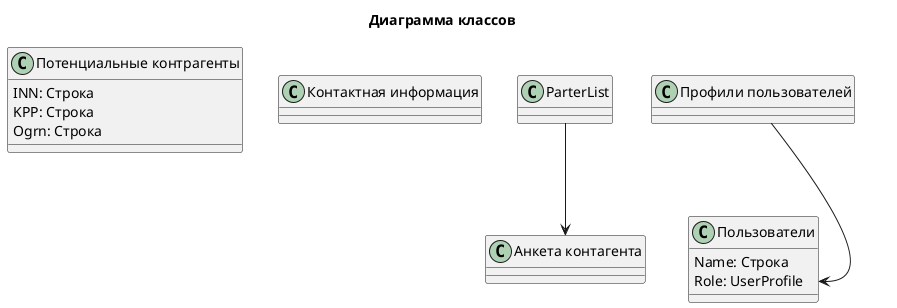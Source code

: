 @startuml
' Диаграмма классов
' Отвечает на вопрос: какие основные сущености будут использоваться в системе, как они взаимодействуют

title "Диаграмма классов"

'Классы
class "Потенциальные контрагенты" as PartnerList {
    INN: Строка
    KPP: Строка
    Ogrn: Строка
}

class "Контактная информация" as ContactInforamtion {
    
}

class "Анкета контагента" as Request {
    
}

class "Пользователи" as UserList {
    Name: Строка
    Role: UserProfile  
}

class "Профили пользователей" as UserProfile

'Взаимодействия
ParterList --> Request
UserProfile --> UserList::Role

@enduml